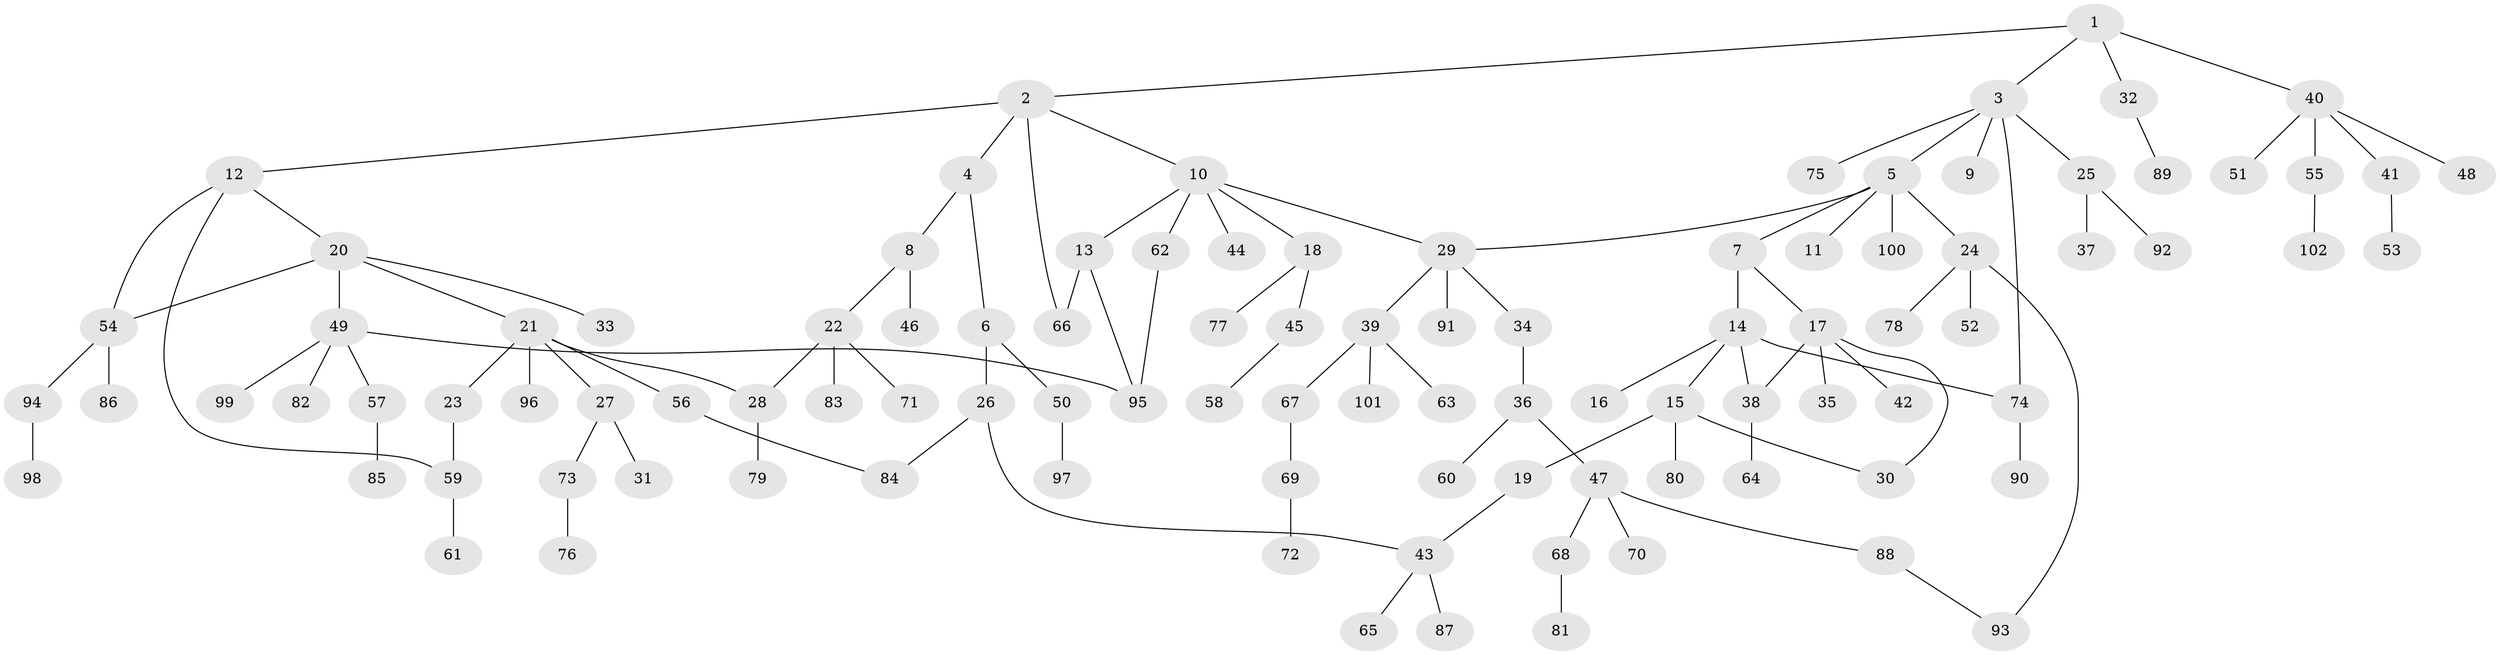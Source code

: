 // coarse degree distribution, {11: 0.025, 4: 0.075, 8: 0.025, 3: 0.2, 1: 0.45, 6: 0.025, 7: 0.025, 2: 0.175}
// Generated by graph-tools (version 1.1) at 2025/17/03/04/25 18:17:13]
// undirected, 102 vertices, 114 edges
graph export_dot {
graph [start="1"]
  node [color=gray90,style=filled];
  1;
  2;
  3;
  4;
  5;
  6;
  7;
  8;
  9;
  10;
  11;
  12;
  13;
  14;
  15;
  16;
  17;
  18;
  19;
  20;
  21;
  22;
  23;
  24;
  25;
  26;
  27;
  28;
  29;
  30;
  31;
  32;
  33;
  34;
  35;
  36;
  37;
  38;
  39;
  40;
  41;
  42;
  43;
  44;
  45;
  46;
  47;
  48;
  49;
  50;
  51;
  52;
  53;
  54;
  55;
  56;
  57;
  58;
  59;
  60;
  61;
  62;
  63;
  64;
  65;
  66;
  67;
  68;
  69;
  70;
  71;
  72;
  73;
  74;
  75;
  76;
  77;
  78;
  79;
  80;
  81;
  82;
  83;
  84;
  85;
  86;
  87;
  88;
  89;
  90;
  91;
  92;
  93;
  94;
  95;
  96;
  97;
  98;
  99;
  100;
  101;
  102;
  1 -- 2;
  1 -- 3;
  1 -- 32;
  1 -- 40;
  2 -- 4;
  2 -- 10;
  2 -- 12;
  2 -- 66;
  3 -- 5;
  3 -- 9;
  3 -- 25;
  3 -- 75;
  3 -- 74;
  4 -- 6;
  4 -- 8;
  5 -- 7;
  5 -- 11;
  5 -- 24;
  5 -- 29;
  5 -- 100;
  6 -- 26;
  6 -- 50;
  7 -- 14;
  7 -- 17;
  8 -- 22;
  8 -- 46;
  10 -- 13;
  10 -- 18;
  10 -- 44;
  10 -- 62;
  10 -- 29;
  12 -- 20;
  12 -- 54;
  12 -- 59;
  13 -- 66;
  13 -- 95;
  14 -- 15;
  14 -- 16;
  14 -- 38;
  14 -- 74;
  15 -- 19;
  15 -- 80;
  15 -- 30;
  17 -- 30;
  17 -- 35;
  17 -- 42;
  17 -- 38;
  18 -- 45;
  18 -- 77;
  19 -- 43;
  20 -- 21;
  20 -- 33;
  20 -- 49;
  20 -- 54;
  21 -- 23;
  21 -- 27;
  21 -- 28;
  21 -- 56;
  21 -- 96;
  22 -- 71;
  22 -- 83;
  22 -- 28;
  23 -- 59;
  24 -- 52;
  24 -- 78;
  24 -- 93;
  25 -- 37;
  25 -- 92;
  26 -- 43;
  26 -- 84;
  27 -- 31;
  27 -- 73;
  28 -- 79;
  29 -- 34;
  29 -- 39;
  29 -- 91;
  32 -- 89;
  34 -- 36;
  36 -- 47;
  36 -- 60;
  38 -- 64;
  39 -- 63;
  39 -- 67;
  39 -- 101;
  40 -- 41;
  40 -- 48;
  40 -- 51;
  40 -- 55;
  41 -- 53;
  43 -- 65;
  43 -- 87;
  45 -- 58;
  47 -- 68;
  47 -- 70;
  47 -- 88;
  49 -- 57;
  49 -- 82;
  49 -- 99;
  49 -- 95;
  50 -- 97;
  54 -- 86;
  54 -- 94;
  55 -- 102;
  56 -- 84;
  57 -- 85;
  59 -- 61;
  62 -- 95;
  67 -- 69;
  68 -- 81;
  69 -- 72;
  73 -- 76;
  74 -- 90;
  88 -- 93;
  94 -- 98;
}
